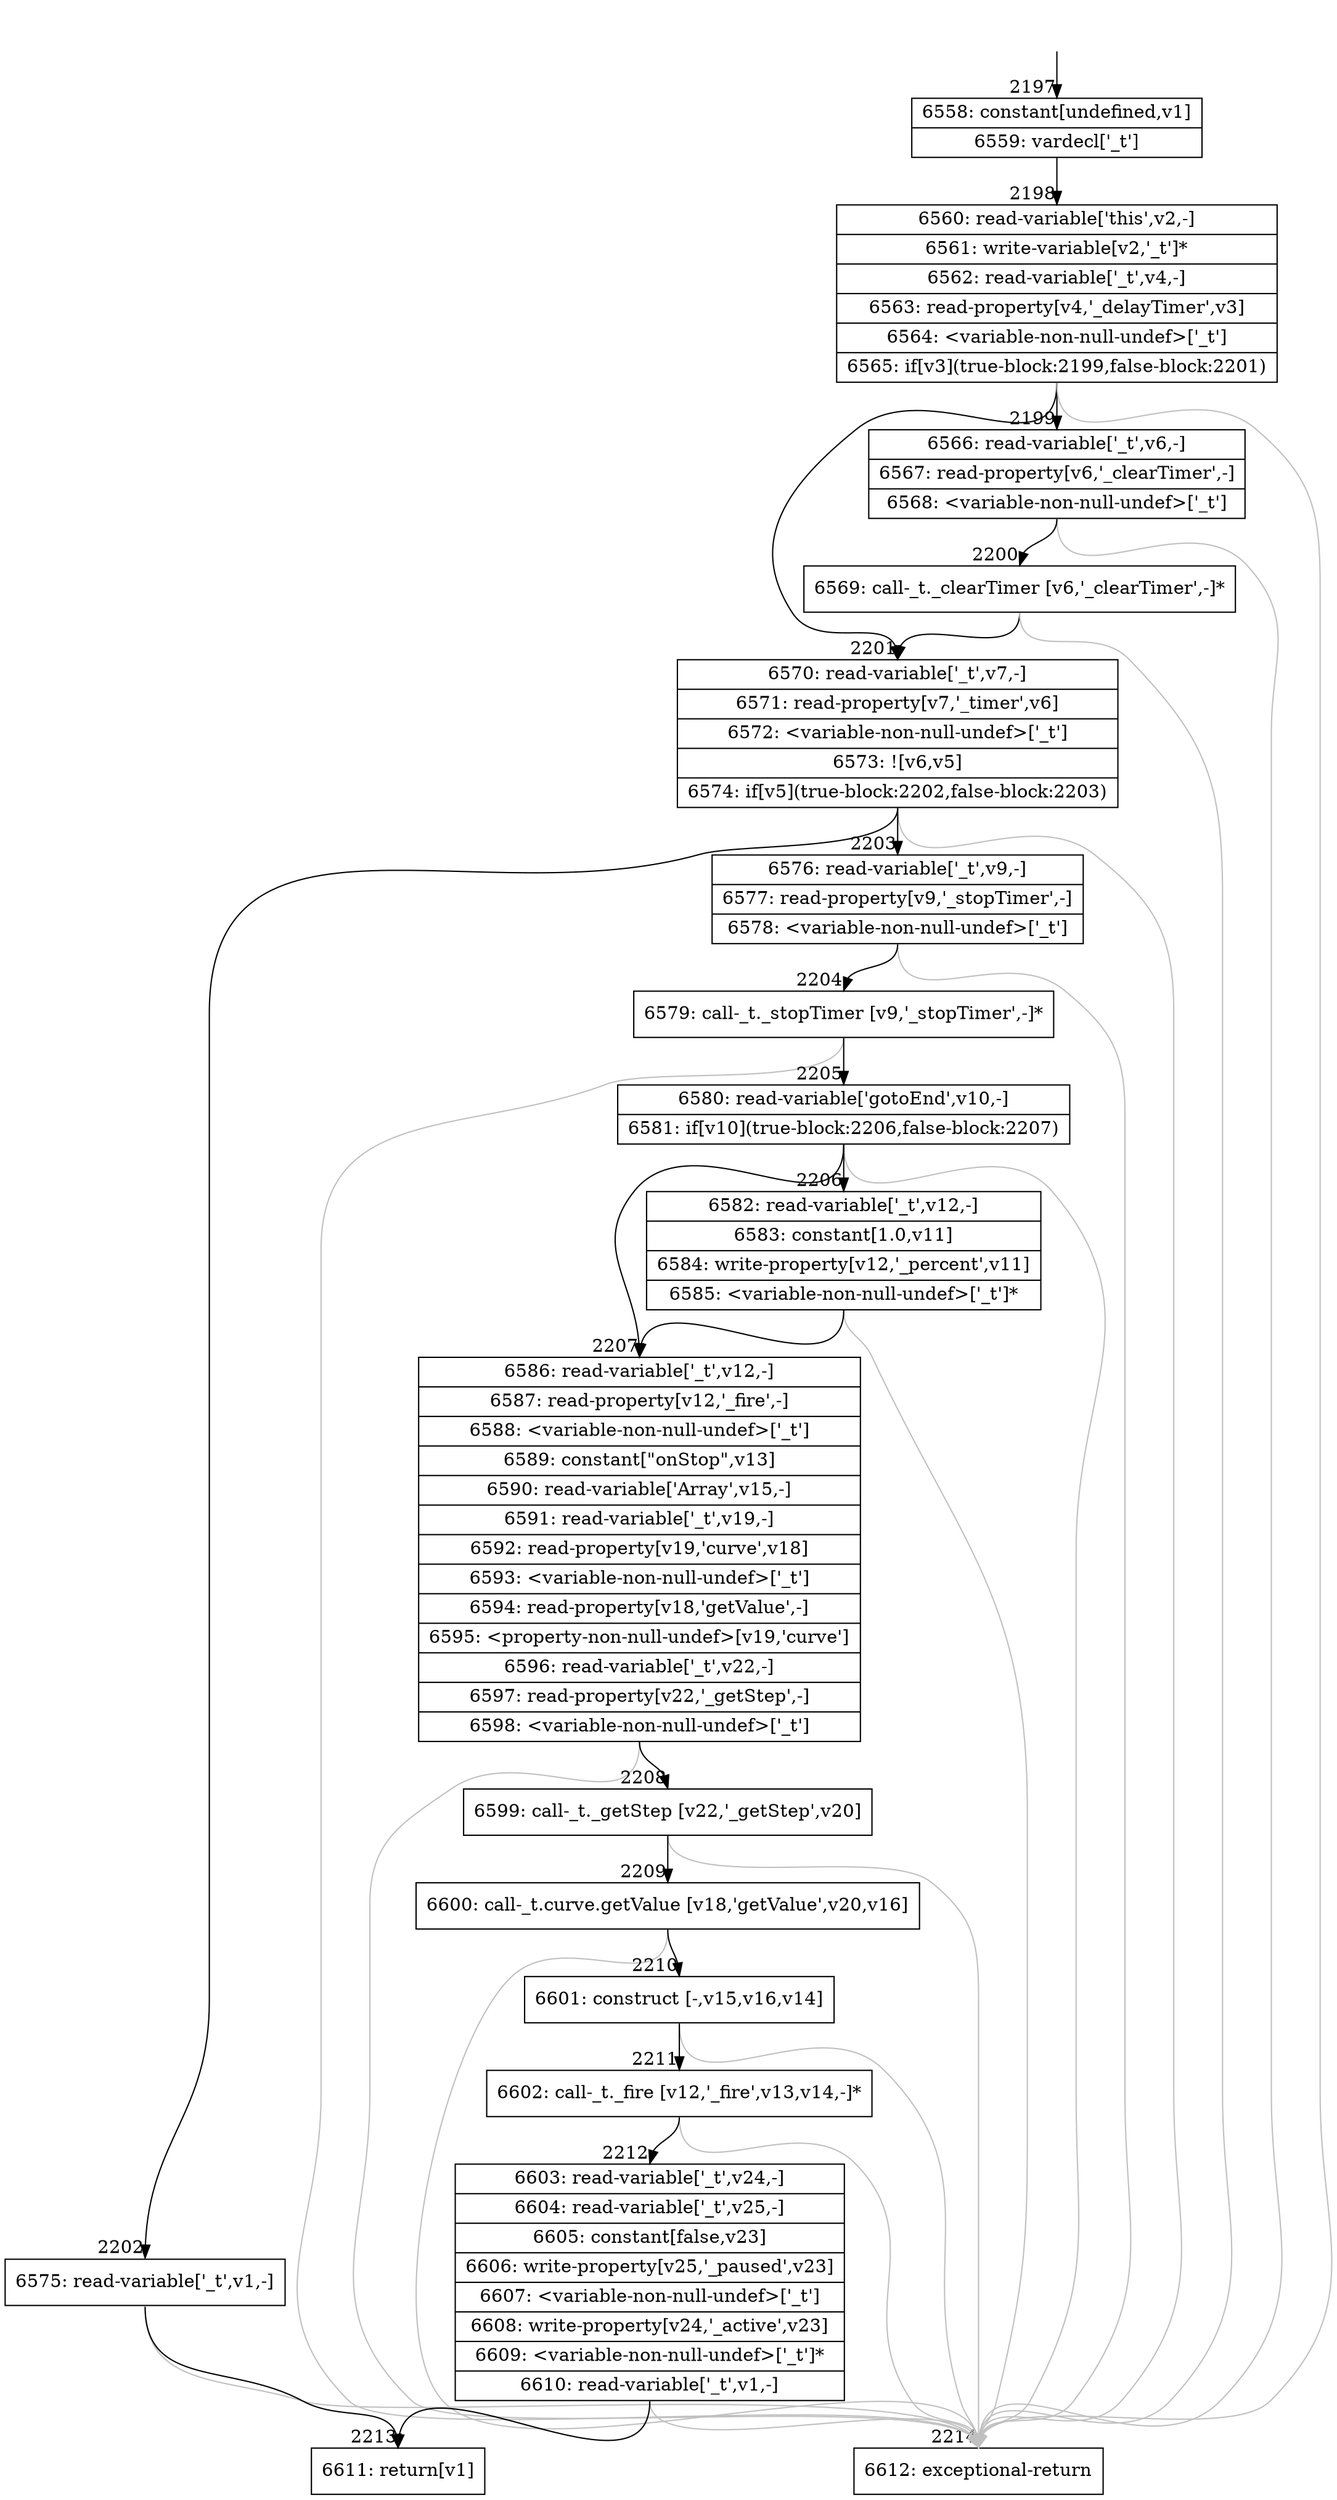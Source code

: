 digraph {
rankdir="TD"
BB_entry126[shape=none,label=""];
BB_entry126 -> BB2197 [tailport=s, headport=n, headlabel="    2197"]
BB2197 [shape=record label="{6558: constant[undefined,v1]|6559: vardecl['_t']}" ] 
BB2197 -> BB2198 [tailport=s, headport=n, headlabel="      2198"]
BB2198 [shape=record label="{6560: read-variable['this',v2,-]|6561: write-variable[v2,'_t']*|6562: read-variable['_t',v4,-]|6563: read-property[v4,'_delayTimer',v3]|6564: \<variable-non-null-undef\>['_t']|6565: if[v3](true-block:2199,false-block:2201)}" ] 
BB2198 -> BB2199 [tailport=s, headport=n, headlabel="      2199"]
BB2198 -> BB2201 [tailport=s, headport=n, headlabel="      2201"]
BB2198 -> BB2214 [tailport=s, headport=n, color=gray, headlabel="      2214"]
BB2199 [shape=record label="{6566: read-variable['_t',v6,-]|6567: read-property[v6,'_clearTimer',-]|6568: \<variable-non-null-undef\>['_t']}" ] 
BB2199 -> BB2200 [tailport=s, headport=n, headlabel="      2200"]
BB2199 -> BB2214 [tailport=s, headport=n, color=gray]
BB2200 [shape=record label="{6569: call-_t._clearTimer [v6,'_clearTimer',-]*}" ] 
BB2200 -> BB2201 [tailport=s, headport=n]
BB2200 -> BB2214 [tailport=s, headport=n, color=gray]
BB2201 [shape=record label="{6570: read-variable['_t',v7,-]|6571: read-property[v7,'_timer',v6]|6572: \<variable-non-null-undef\>['_t']|6573: ![v6,v5]|6574: if[v5](true-block:2202,false-block:2203)}" ] 
BB2201 -> BB2202 [tailport=s, headport=n, headlabel="      2202"]
BB2201 -> BB2203 [tailport=s, headport=n, headlabel="      2203"]
BB2201 -> BB2214 [tailport=s, headport=n, color=gray]
BB2202 [shape=record label="{6575: read-variable['_t',v1,-]}" ] 
BB2202 -> BB2213 [tailport=s, headport=n, headlabel="      2213"]
BB2202 -> BB2214 [tailport=s, headport=n, color=gray]
BB2203 [shape=record label="{6576: read-variable['_t',v9,-]|6577: read-property[v9,'_stopTimer',-]|6578: \<variable-non-null-undef\>['_t']}" ] 
BB2203 -> BB2204 [tailport=s, headport=n, headlabel="      2204"]
BB2203 -> BB2214 [tailport=s, headport=n, color=gray]
BB2204 [shape=record label="{6579: call-_t._stopTimer [v9,'_stopTimer',-]*}" ] 
BB2204 -> BB2205 [tailport=s, headport=n, headlabel="      2205"]
BB2204 -> BB2214 [tailport=s, headport=n, color=gray]
BB2205 [shape=record label="{6580: read-variable['gotoEnd',v10,-]|6581: if[v10](true-block:2206,false-block:2207)}" ] 
BB2205 -> BB2206 [tailport=s, headport=n, headlabel="      2206"]
BB2205 -> BB2207 [tailport=s, headport=n, headlabel="      2207"]
BB2205 -> BB2214 [tailport=s, headport=n, color=gray]
BB2206 [shape=record label="{6582: read-variable['_t',v12,-]|6583: constant[1.0,v11]|6584: write-property[v12,'_percent',v11]|6585: \<variable-non-null-undef\>['_t']*}" ] 
BB2206 -> BB2207 [tailport=s, headport=n]
BB2206 -> BB2214 [tailport=s, headport=n, color=gray]
BB2207 [shape=record label="{6586: read-variable['_t',v12,-]|6587: read-property[v12,'_fire',-]|6588: \<variable-non-null-undef\>['_t']|6589: constant[\"onStop\",v13]|6590: read-variable['Array',v15,-]|6591: read-variable['_t',v19,-]|6592: read-property[v19,'curve',v18]|6593: \<variable-non-null-undef\>['_t']|6594: read-property[v18,'getValue',-]|6595: \<property-non-null-undef\>[v19,'curve']|6596: read-variable['_t',v22,-]|6597: read-property[v22,'_getStep',-]|6598: \<variable-non-null-undef\>['_t']}" ] 
BB2207 -> BB2208 [tailport=s, headport=n, headlabel="      2208"]
BB2207 -> BB2214 [tailport=s, headport=n, color=gray]
BB2208 [shape=record label="{6599: call-_t._getStep [v22,'_getStep',v20]}" ] 
BB2208 -> BB2209 [tailport=s, headport=n, headlabel="      2209"]
BB2208 -> BB2214 [tailport=s, headport=n, color=gray]
BB2209 [shape=record label="{6600: call-_t.curve.getValue [v18,'getValue',v20,v16]}" ] 
BB2209 -> BB2210 [tailport=s, headport=n, headlabel="      2210"]
BB2209 -> BB2214 [tailport=s, headport=n, color=gray]
BB2210 [shape=record label="{6601: construct [-,v15,v16,v14]}" ] 
BB2210 -> BB2211 [tailport=s, headport=n, headlabel="      2211"]
BB2210 -> BB2214 [tailport=s, headport=n, color=gray]
BB2211 [shape=record label="{6602: call-_t._fire [v12,'_fire',v13,v14,-]*}" ] 
BB2211 -> BB2212 [tailport=s, headport=n, headlabel="      2212"]
BB2211 -> BB2214 [tailport=s, headport=n, color=gray]
BB2212 [shape=record label="{6603: read-variable['_t',v24,-]|6604: read-variable['_t',v25,-]|6605: constant[false,v23]|6606: write-property[v25,'_paused',v23]|6607: \<variable-non-null-undef\>['_t']|6608: write-property[v24,'_active',v23]|6609: \<variable-non-null-undef\>['_t']*|6610: read-variable['_t',v1,-]}" ] 
BB2212 -> BB2213 [tailport=s, headport=n]
BB2212 -> BB2214 [tailport=s, headport=n, color=gray]
BB2213 [shape=record label="{6611: return[v1]}" ] 
BB2214 [shape=record label="{6612: exceptional-return}" ] 
//#$~ 2294
}
